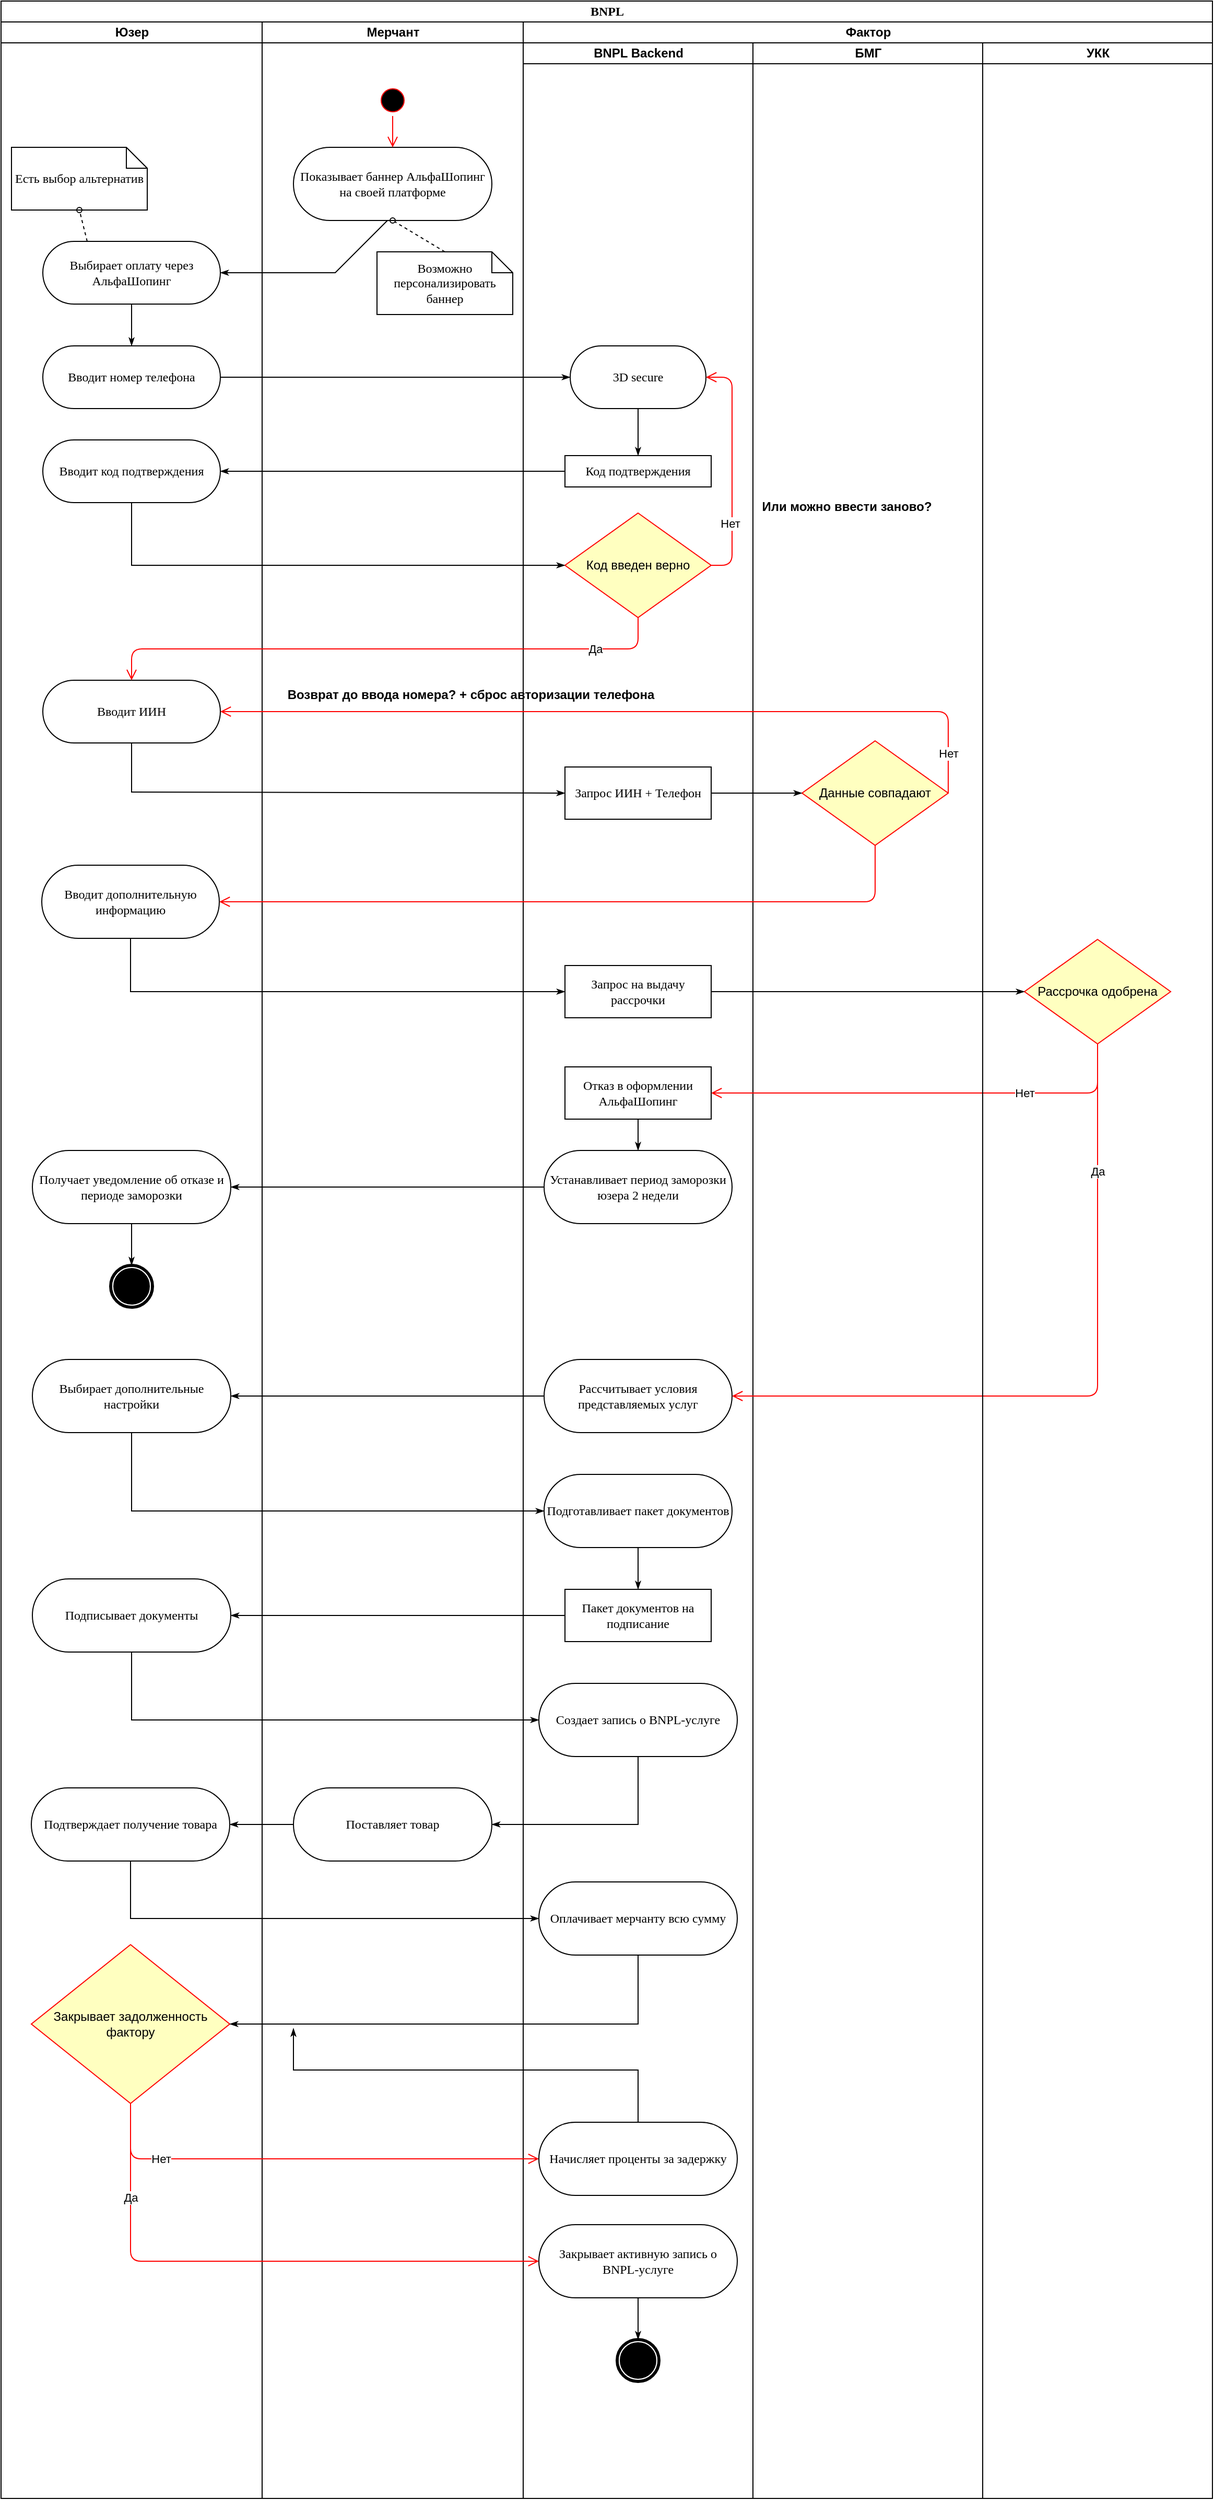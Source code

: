 <mxfile version="14.9.7" type="github">
  <diagram name="Page-1" id="0783ab3e-0a74-02c8-0abd-f7b4e66b4bec">
    <mxGraphModel dx="1504" dy="644" grid="1" gridSize="10" guides="1" tooltips="1" connect="1" arrows="1" fold="1" page="1" pageScale="1" pageWidth="850" pageHeight="1100" background="none" math="0" shadow="0">
      <root>
        <mxCell id="0" />
        <mxCell id="1" parent="0" />
        <mxCell id="1c1d494c118603dd-1" value="BNPL" style="swimlane;html=1;childLayout=stackLayout;startSize=20;rounded=0;shadow=0;comic=0;labelBackgroundColor=none;strokeWidth=1;fontFamily=Verdana;fontSize=12;align=center;" parent="1" vertex="1">
          <mxGeometry x="40" y="20" width="1160" height="2390" as="geometry" />
        </mxCell>
        <mxCell id="1c1d494c118603dd-2" value="Юзер" style="swimlane;html=1;startSize=20;" parent="1c1d494c118603dd-1" vertex="1">
          <mxGeometry y="20" width="250" height="2370" as="geometry" />
        </mxCell>
        <mxCell id="1c1d494c118603dd-6" value="Выбирает оплату через АльфаШопинг" style="rounded=1;whiteSpace=wrap;html=1;shadow=0;comic=0;labelBackgroundColor=none;strokeWidth=1;fontFamily=Verdana;fontSize=12;align=center;arcSize=50;" parent="1c1d494c118603dd-2" vertex="1">
          <mxGeometry x="40" y="210" width="170" height="60" as="geometry" />
        </mxCell>
        <mxCell id="Rx35QmX60fOlnL7CrSn4-102" value="Есть выбор альтернатив" style="shape=note;whiteSpace=wrap;html=1;rounded=0;shadow=0;comic=0;labelBackgroundColor=none;strokeWidth=1;fontFamily=Verdana;fontSize=12;align=center;size=20;" vertex="1" parent="1c1d494c118603dd-2">
          <mxGeometry x="10" y="120" width="130" height="60" as="geometry" />
        </mxCell>
        <mxCell id="Rx35QmX60fOlnL7CrSn4-103" style="edgeStyle=none;rounded=0;html=1;labelBackgroundColor=none;startArrow=none;startFill=0;startSize=5;endArrow=oval;endFill=0;endSize=5;jettySize=auto;orthogonalLoop=1;strokeWidth=1;fontFamily=Verdana;fontSize=12;dashed=1;entryX=0.5;entryY=1;entryDx=0;entryDy=0;exitX=0.25;exitY=0;exitDx=0;exitDy=0;entryPerimeter=0;" edge="1" parent="1c1d494c118603dd-2" source="1c1d494c118603dd-6" target="Rx35QmX60fOlnL7CrSn4-102">
          <mxGeometry relative="1" as="geometry">
            <mxPoint x="170" y="190" as="sourcePoint" />
            <mxPoint x="120" y="160" as="targetPoint" />
          </mxGeometry>
        </mxCell>
        <mxCell id="Rx35QmX60fOlnL7CrSn4-107" value="Вводит номер телефона" style="rounded=1;whiteSpace=wrap;html=1;shadow=0;comic=0;labelBackgroundColor=none;strokeWidth=1;fontFamily=Verdana;fontSize=12;align=center;arcSize=50;" vertex="1" parent="1c1d494c118603dd-2">
          <mxGeometry x="40" y="310" width="170" height="60" as="geometry" />
        </mxCell>
        <mxCell id="1c1d494c118603dd-34" style="edgeStyle=none;rounded=0;html=1;labelBackgroundColor=none;startArrow=none;startFill=0;startSize=5;endArrow=classicThin;endFill=1;endSize=5;jettySize=auto;orthogonalLoop=1;strokeWidth=1;fontFamily=Verdana;fontSize=12;entryX=0.5;entryY=0;entryDx=0;entryDy=0;" parent="1c1d494c118603dd-2" source="1c1d494c118603dd-6" target="Rx35QmX60fOlnL7CrSn4-107" edge="1">
          <mxGeometry relative="1" as="geometry">
            <mxPoint x="125" y="320" as="targetPoint" />
          </mxGeometry>
        </mxCell>
        <mxCell id="Rx35QmX60fOlnL7CrSn4-122" value="Вводит ИИН" style="rounded=1;whiteSpace=wrap;html=1;shadow=0;comic=0;labelBackgroundColor=none;strokeWidth=1;fontFamily=Verdana;fontSize=12;align=center;arcSize=50;" vertex="1" parent="1c1d494c118603dd-2">
          <mxGeometry x="40" y="630" width="170" height="60" as="geometry" />
        </mxCell>
        <mxCell id="Rx35QmX60fOlnL7CrSn4-126" value="Вводит код подтверждения" style="rounded=1;whiteSpace=wrap;html=1;shadow=0;comic=0;labelBackgroundColor=none;strokeWidth=1;fontFamily=Verdana;fontSize=12;align=center;arcSize=50;" vertex="1" parent="1c1d494c118603dd-2">
          <mxGeometry x="40" y="400" width="170" height="60" as="geometry" />
        </mxCell>
        <mxCell id="Rx35QmX60fOlnL7CrSn4-156" value="Вводит дополнительную информацию" style="rounded=1;whiteSpace=wrap;html=1;shadow=0;comic=0;labelBackgroundColor=none;strokeWidth=1;fontFamily=Verdana;fontSize=12;align=center;arcSize=50;" vertex="1" parent="1c1d494c118603dd-2">
          <mxGeometry x="39" y="807" width="170" height="70" as="geometry" />
        </mxCell>
        <mxCell id="Rx35QmX60fOlnL7CrSn4-167" value="Получает уведомление об отказе и периоде заморозки" style="rounded=1;whiteSpace=wrap;html=1;shadow=0;comic=0;labelBackgroundColor=none;strokeWidth=1;fontFamily=Verdana;fontSize=12;align=center;arcSize=50;" vertex="1" parent="1c1d494c118603dd-2">
          <mxGeometry x="30" y="1080" width="190" height="70" as="geometry" />
        </mxCell>
        <mxCell id="Rx35QmX60fOlnL7CrSn4-75" value="" style="shape=mxgraph.bpmn.shape;html=1;verticalLabelPosition=bottom;labelBackgroundColor=#ffffff;verticalAlign=top;perimeter=ellipsePerimeter;outline=end;symbol=terminate;rounded=0;shadow=0;comic=0;strokeWidth=1;fontFamily=Verdana;fontSize=12;align=center;" vertex="1" parent="1c1d494c118603dd-2">
          <mxGeometry x="105" y="1190" width="40" height="40" as="geometry" />
        </mxCell>
        <mxCell id="Rx35QmX60fOlnL7CrSn4-173" style="edgeStyle=none;rounded=0;html=1;labelBackgroundColor=none;startArrow=none;startFill=0;startSize=5;endArrow=classicThin;endFill=1;endSize=5;jettySize=auto;orthogonalLoop=1;strokeWidth=1;fontFamily=Verdana;fontSize=12;exitX=0.5;exitY=1;exitDx=0;exitDy=0;entryX=0.5;entryY=0;entryDx=0;entryDy=0;" edge="1" parent="1c1d494c118603dd-2" source="Rx35QmX60fOlnL7CrSn4-167" target="Rx35QmX60fOlnL7CrSn4-75">
          <mxGeometry relative="1" as="geometry">
            <mxPoint x="620" y="1060.0" as="sourcePoint" />
            <mxPoint x="620" y="1090.0" as="targetPoint" />
            <Array as="points" />
          </mxGeometry>
        </mxCell>
        <mxCell id="Rx35QmX60fOlnL7CrSn4-182" value="Подписывает документы" style="rounded=1;whiteSpace=wrap;html=1;shadow=0;comic=0;labelBackgroundColor=none;strokeWidth=1;fontFamily=Verdana;fontSize=12;align=center;arcSize=50;" vertex="1" parent="1c1d494c118603dd-2">
          <mxGeometry x="30" y="1490" width="190" height="70" as="geometry" />
        </mxCell>
        <mxCell id="Rx35QmX60fOlnL7CrSn4-187" value="Подтверждает получение товара" style="rounded=1;whiteSpace=wrap;html=1;shadow=0;comic=0;labelBackgroundColor=none;strokeWidth=1;fontFamily=Verdana;fontSize=12;align=center;arcSize=50;" vertex="1" parent="1c1d494c118603dd-2">
          <mxGeometry x="29" y="1690" width="190" height="70" as="geometry" />
        </mxCell>
        <mxCell id="Rx35QmX60fOlnL7CrSn4-196" value="Закрывает задолженность фактору" style="rhombus;whiteSpace=wrap;html=1;fillColor=#ffffc0;strokeColor=#ff0000;" vertex="1" parent="1c1d494c118603dd-2">
          <mxGeometry x="29" y="1840" width="190" height="152" as="geometry" />
        </mxCell>
        <mxCell id="1c1d494c118603dd-3" value="Мерчант" style="swimlane;html=1;startSize=20;" parent="1c1d494c118603dd-1" vertex="1">
          <mxGeometry x="250" y="20" width="250" height="2370" as="geometry" />
        </mxCell>
        <mxCell id="Rx35QmX60fOlnL7CrSn4-98" value="Показывает баннер АльфаШопинг на своей платформе" style="rounded=1;whiteSpace=wrap;html=1;shadow=0;comic=0;labelBackgroundColor=none;strokeWidth=1;fontFamily=Verdana;fontSize=12;align=center;arcSize=50;" vertex="1" parent="1c1d494c118603dd-3">
          <mxGeometry x="30" y="120" width="190" height="70" as="geometry" />
        </mxCell>
        <mxCell id="Rx35QmX60fOlnL7CrSn4-99" value="Возможно персонализировать баннер" style="shape=note;whiteSpace=wrap;html=1;rounded=0;shadow=0;comic=0;labelBackgroundColor=none;strokeWidth=1;fontFamily=Verdana;fontSize=12;align=center;size=20;" vertex="1" parent="1c1d494c118603dd-3">
          <mxGeometry x="110" y="220" width="130" height="60" as="geometry" />
        </mxCell>
        <mxCell id="Rx35QmX60fOlnL7CrSn4-100" style="edgeStyle=none;rounded=0;html=1;labelBackgroundColor=none;startArrow=none;startFill=0;startSize=5;endArrow=oval;endFill=0;endSize=5;jettySize=auto;orthogonalLoop=1;strokeWidth=1;fontFamily=Verdana;fontSize=12;dashed=1;entryX=0.5;entryY=1;entryDx=0;entryDy=0;exitX=0.5;exitY=0;exitDx=0;exitDy=0;exitPerimeter=0;" edge="1" parent="1c1d494c118603dd-3" source="Rx35QmX60fOlnL7CrSn4-99" target="Rx35QmX60fOlnL7CrSn4-98">
          <mxGeometry relative="1" as="geometry">
            <mxPoint x="-147.361" y="278" as="sourcePoint" />
            <mxPoint x="-121.528" y="260" as="targetPoint" />
          </mxGeometry>
        </mxCell>
        <mxCell id="Rx35QmX60fOlnL7CrSn4-138" value="" style="ellipse;html=1;shape=startState;fillColor=#000000;strokeColor=#ff0000;" vertex="1" parent="1c1d494c118603dd-3">
          <mxGeometry x="110" y="60" width="30" height="30" as="geometry" />
        </mxCell>
        <mxCell id="Rx35QmX60fOlnL7CrSn4-139" value="" style="edgeStyle=orthogonalEdgeStyle;html=1;verticalAlign=bottom;endArrow=open;endSize=8;strokeColor=#ff0000;entryX=0.5;entryY=0;entryDx=0;entryDy=0;" edge="1" source="Rx35QmX60fOlnL7CrSn4-138" parent="1c1d494c118603dd-3" target="Rx35QmX60fOlnL7CrSn4-98">
          <mxGeometry relative="1" as="geometry">
            <mxPoint x="175" y="120" as="targetPoint" />
          </mxGeometry>
        </mxCell>
        <mxCell id="Rx35QmX60fOlnL7CrSn4-186" value="Поставляет товар" style="rounded=1;whiteSpace=wrap;html=1;shadow=0;comic=0;labelBackgroundColor=none;strokeWidth=1;fontFamily=Verdana;fontSize=12;align=center;arcSize=50;" vertex="1" parent="1c1d494c118603dd-3">
          <mxGeometry x="30" y="1690" width="190" height="70" as="geometry" />
        </mxCell>
        <mxCell id="1c1d494c118603dd-4" value="Фактор" style="swimlane;html=1;startSize=20;" parent="1c1d494c118603dd-1" vertex="1">
          <mxGeometry x="500" y="20" width="660" height="2370" as="geometry" />
        </mxCell>
        <mxCell id="Rx35QmX60fOlnL7CrSn4-59" value="BNPL Backend" style="swimlane;html=1;startSize=20;" vertex="1" parent="1c1d494c118603dd-4">
          <mxGeometry y="20" width="220" height="2350" as="geometry" />
        </mxCell>
        <mxCell id="Rx35QmX60fOlnL7CrSn4-118" value="3D secure" style="rounded=1;whiteSpace=wrap;html=1;shadow=0;comic=0;labelBackgroundColor=none;strokeWidth=1;fontFamily=Verdana;fontSize=12;align=center;arcSize=50;" vertex="1" parent="Rx35QmX60fOlnL7CrSn4-59">
          <mxGeometry x="45" y="290" width="130" height="60" as="geometry" />
        </mxCell>
        <mxCell id="Rx35QmX60fOlnL7CrSn4-123" value="Код подтверждения" style="rounded=0;whiteSpace=wrap;html=1;shadow=0;comic=0;labelBackgroundColor=none;strokeWidth=1;fontFamily=Verdana;fontSize=12;align=center;arcSize=50;" vertex="1" parent="Rx35QmX60fOlnL7CrSn4-59">
          <mxGeometry x="40" y="395" width="140" height="30" as="geometry" />
        </mxCell>
        <mxCell id="Rx35QmX60fOlnL7CrSn4-124" style="edgeStyle=none;rounded=0;html=1;labelBackgroundColor=none;startArrow=none;startFill=0;startSize=5;endArrow=classicThin;endFill=1;endSize=5;jettySize=auto;orthogonalLoop=1;strokeWidth=1;fontFamily=Verdana;fontSize=12;entryX=0.5;entryY=0;entryDx=0;entryDy=0;exitX=0.5;exitY=1;exitDx=0;exitDy=0;" edge="1" parent="Rx35QmX60fOlnL7CrSn4-59" source="Rx35QmX60fOlnL7CrSn4-118" target="Rx35QmX60fOlnL7CrSn4-123">
          <mxGeometry relative="1" as="geometry">
            <mxPoint x="-365.0" y="260" as="sourcePoint" />
            <mxPoint x="-365.0" y="300" as="targetPoint" />
            <Array as="points" />
          </mxGeometry>
        </mxCell>
        <mxCell id="Rx35QmX60fOlnL7CrSn4-131" value="Запрос ИИН + Телефон" style="rounded=0;whiteSpace=wrap;html=1;shadow=0;comic=0;labelBackgroundColor=none;strokeWidth=1;fontFamily=Verdana;fontSize=12;align=center;arcSize=50;" vertex="1" parent="Rx35QmX60fOlnL7CrSn4-59">
          <mxGeometry x="40" y="693" width="140" height="50" as="geometry" />
        </mxCell>
        <mxCell id="Rx35QmX60fOlnL7CrSn4-141" value="Код введен верно" style="rhombus;whiteSpace=wrap;html=1;fillColor=#ffffc0;strokeColor=#ff0000;" vertex="1" parent="Rx35QmX60fOlnL7CrSn4-59">
          <mxGeometry x="40" y="450" width="140" height="100" as="geometry" />
        </mxCell>
        <mxCell id="Rx35QmX60fOlnL7CrSn4-142" value="" style="edgeStyle=orthogonalEdgeStyle;html=1;align=left;verticalAlign=bottom;endArrow=open;endSize=8;strokeColor=#ff0000;entryX=1;entryY=0.5;entryDx=0;entryDy=0;exitX=1;exitY=0.5;exitDx=0;exitDy=0;" edge="1" source="Rx35QmX60fOlnL7CrSn4-141" parent="Rx35QmX60fOlnL7CrSn4-59" target="Rx35QmX60fOlnL7CrSn4-118">
          <mxGeometry x="-0.556" y="30" relative="1" as="geometry">
            <mxPoint x="265" y="510" as="targetPoint" />
            <Array as="points">
              <mxPoint x="200" y="500" />
              <mxPoint x="200" y="320" />
            </Array>
            <mxPoint y="-1" as="offset" />
          </mxGeometry>
        </mxCell>
        <mxCell id="Rx35QmX60fOlnL7CrSn4-146" value="Нет" style="edgeLabel;html=1;align=center;verticalAlign=middle;resizable=0;points=[];" vertex="1" connectable="0" parent="Rx35QmX60fOlnL7CrSn4-142">
          <mxGeometry x="0.184" y="2" relative="1" as="geometry">
            <mxPoint y="73" as="offset" />
          </mxGeometry>
        </mxCell>
        <mxCell id="Rx35QmX60fOlnL7CrSn4-157" value="Запрос на выдачу рассрочки" style="rounded=0;whiteSpace=wrap;html=1;shadow=0;comic=0;labelBackgroundColor=none;strokeWidth=1;fontFamily=Verdana;fontSize=12;align=center;arcSize=50;" vertex="1" parent="Rx35QmX60fOlnL7CrSn4-59">
          <mxGeometry x="40" y="883" width="140" height="50" as="geometry" />
        </mxCell>
        <mxCell id="Rx35QmX60fOlnL7CrSn4-165" value="Отказ в оформлении АльфаШопинг" style="rounded=0;whiteSpace=wrap;html=1;shadow=0;comic=0;labelBackgroundColor=none;strokeWidth=1;fontFamily=Verdana;fontSize=12;align=center;arcSize=50;" vertex="1" parent="Rx35QmX60fOlnL7CrSn4-59">
          <mxGeometry x="40" y="980" width="140" height="50" as="geometry" />
        </mxCell>
        <mxCell id="Rx35QmX60fOlnL7CrSn4-169" value="Устанавливает период заморозки юзера 2 недели" style="rounded=1;whiteSpace=wrap;html=1;shadow=0;comic=0;labelBackgroundColor=none;strokeWidth=1;fontFamily=Verdana;fontSize=12;align=center;arcSize=50;" vertex="1" parent="Rx35QmX60fOlnL7CrSn4-59">
          <mxGeometry x="20" y="1060" width="180" height="70" as="geometry" />
        </mxCell>
        <mxCell id="Rx35QmX60fOlnL7CrSn4-168" style="edgeStyle=none;rounded=0;html=1;labelBackgroundColor=none;startArrow=none;startFill=0;startSize=5;endArrow=classicThin;endFill=1;endSize=5;jettySize=auto;orthogonalLoop=1;strokeWidth=1;fontFamily=Verdana;fontSize=12;exitX=0.5;exitY=1;exitDx=0;exitDy=0;entryX=0.5;entryY=0;entryDx=0;entryDy=0;" edge="1" parent="Rx35QmX60fOlnL7CrSn4-59" source="Rx35QmX60fOlnL7CrSn4-165" target="Rx35QmX60fOlnL7CrSn4-169">
          <mxGeometry relative="1" as="geometry">
            <mxPoint x="190" y="918" as="sourcePoint" />
            <mxPoint x="490" y="918" as="targetPoint" />
            <Array as="points" />
          </mxGeometry>
        </mxCell>
        <mxCell id="Rx35QmX60fOlnL7CrSn4-175" value="Выбирает дополнительные настройки" style="rounded=1;whiteSpace=wrap;html=1;shadow=0;comic=0;labelBackgroundColor=none;strokeWidth=1;fontFamily=Verdana;fontSize=12;align=center;arcSize=50;" vertex="1" parent="Rx35QmX60fOlnL7CrSn4-59">
          <mxGeometry x="-470" y="1260" width="190" height="70" as="geometry" />
        </mxCell>
        <mxCell id="Rx35QmX60fOlnL7CrSn4-176" value="Рассчитывает условия представляемых услуг" style="rounded=1;whiteSpace=wrap;html=1;shadow=0;comic=0;labelBackgroundColor=none;strokeWidth=1;fontFamily=Verdana;fontSize=12;align=center;arcSize=50;" vertex="1" parent="Rx35QmX60fOlnL7CrSn4-59">
          <mxGeometry x="20" y="1260" width="180" height="70" as="geometry" />
        </mxCell>
        <mxCell id="Rx35QmX60fOlnL7CrSn4-177" style="edgeStyle=none;rounded=0;html=1;labelBackgroundColor=none;startArrow=none;startFill=0;startSize=5;endArrow=classicThin;endFill=1;endSize=5;jettySize=auto;orthogonalLoop=1;strokeWidth=1;fontFamily=Verdana;fontSize=12;exitX=0;exitY=0.5;exitDx=0;exitDy=0;entryX=1;entryY=0.5;entryDx=0;entryDy=0;" edge="1" parent="Rx35QmX60fOlnL7CrSn4-59" source="Rx35QmX60fOlnL7CrSn4-176" target="Rx35QmX60fOlnL7CrSn4-175">
          <mxGeometry relative="1" as="geometry">
            <mxPoint x="80" y="1220.0" as="sourcePoint" />
            <mxPoint x="80" y="1250.0" as="targetPoint" />
            <Array as="points" />
          </mxGeometry>
        </mxCell>
        <mxCell id="Rx35QmX60fOlnL7CrSn4-178" value="Подготавливает пакет документов" style="rounded=1;whiteSpace=wrap;html=1;shadow=0;comic=0;labelBackgroundColor=none;strokeWidth=1;fontFamily=Verdana;fontSize=12;align=center;arcSize=50;" vertex="1" parent="Rx35QmX60fOlnL7CrSn4-59">
          <mxGeometry x="20" y="1370" width="180" height="70" as="geometry" />
        </mxCell>
        <mxCell id="Rx35QmX60fOlnL7CrSn4-179" style="edgeStyle=none;rounded=0;html=1;labelBackgroundColor=none;startArrow=none;startFill=0;startSize=5;endArrow=classicThin;endFill=1;endSize=5;jettySize=auto;orthogonalLoop=1;strokeWidth=1;fontFamily=Verdana;fontSize=12;exitX=0.5;exitY=1;exitDx=0;exitDy=0;entryX=0;entryY=0.5;entryDx=0;entryDy=0;" edge="1" parent="Rx35QmX60fOlnL7CrSn4-59" source="Rx35QmX60fOlnL7CrSn4-175" target="Rx35QmX60fOlnL7CrSn4-178">
          <mxGeometry relative="1" as="geometry">
            <mxPoint x="30" y="1305" as="sourcePoint" />
            <mxPoint x="-270.0" y="1305" as="targetPoint" />
            <Array as="points">
              <mxPoint x="-375" y="1405" />
            </Array>
          </mxGeometry>
        </mxCell>
        <mxCell id="Rx35QmX60fOlnL7CrSn4-180" value="Пакет документов на подписание" style="rounded=0;whiteSpace=wrap;html=1;shadow=0;comic=0;labelBackgroundColor=none;strokeWidth=1;fontFamily=Verdana;fontSize=12;align=center;arcSize=50;" vertex="1" parent="Rx35QmX60fOlnL7CrSn4-59">
          <mxGeometry x="40" y="1480" width="140" height="50" as="geometry" />
        </mxCell>
        <mxCell id="Rx35QmX60fOlnL7CrSn4-181" style="edgeStyle=none;rounded=0;html=1;labelBackgroundColor=none;startArrow=none;startFill=0;startSize=5;endArrow=classicThin;endFill=1;endSize=5;jettySize=auto;orthogonalLoop=1;strokeWidth=1;fontFamily=Verdana;fontSize=12;exitX=0.5;exitY=1;exitDx=0;exitDy=0;entryX=0.5;entryY=0;entryDx=0;entryDy=0;" edge="1" parent="Rx35QmX60fOlnL7CrSn4-59" source="Rx35QmX60fOlnL7CrSn4-178" target="Rx35QmX60fOlnL7CrSn4-180">
          <mxGeometry relative="1" as="geometry">
            <mxPoint x="-365.0" y="1340" as="sourcePoint" />
            <mxPoint x="30" y="1415" as="targetPoint" />
            <Array as="points" />
          </mxGeometry>
        </mxCell>
        <mxCell id="Rx35QmX60fOlnL7CrSn4-184" value="Создает запись о BNPL-услуге" style="rounded=1;whiteSpace=wrap;html=1;shadow=0;comic=0;labelBackgroundColor=none;strokeWidth=1;fontFamily=Verdana;fontSize=12;align=center;arcSize=50;" vertex="1" parent="Rx35QmX60fOlnL7CrSn4-59">
          <mxGeometry x="15" y="1570" width="190" height="70" as="geometry" />
        </mxCell>
        <mxCell id="Rx35QmX60fOlnL7CrSn4-190" value="Оплачивает мерчанту всю сумму" style="rounded=1;whiteSpace=wrap;html=1;shadow=0;comic=0;labelBackgroundColor=none;strokeWidth=1;fontFamily=Verdana;fontSize=12;align=center;arcSize=50;" vertex="1" parent="Rx35QmX60fOlnL7CrSn4-59">
          <mxGeometry x="15" y="1760" width="190" height="70" as="geometry" />
        </mxCell>
        <mxCell id="Rx35QmX60fOlnL7CrSn4-193" value="Начисляет проценты за задержку" style="rounded=1;whiteSpace=wrap;html=1;shadow=0;comic=0;labelBackgroundColor=none;strokeWidth=1;fontFamily=Verdana;fontSize=12;align=center;arcSize=50;" vertex="1" parent="Rx35QmX60fOlnL7CrSn4-59">
          <mxGeometry x="15" y="1990" width="190" height="70" as="geometry" />
        </mxCell>
        <mxCell id="Rx35QmX60fOlnL7CrSn4-200" value="Закрывает активную запись о BNPL-услуге" style="rounded=1;whiteSpace=wrap;html=1;shadow=0;comic=0;labelBackgroundColor=none;strokeWidth=1;fontFamily=Verdana;fontSize=12;align=center;arcSize=50;" vertex="1" parent="Rx35QmX60fOlnL7CrSn4-59">
          <mxGeometry x="15" y="2088" width="190" height="70" as="geometry" />
        </mxCell>
        <mxCell id="Rx35QmX60fOlnL7CrSn4-205" value="" style="shape=mxgraph.bpmn.shape;html=1;verticalLabelPosition=bottom;labelBackgroundColor=#ffffff;verticalAlign=top;perimeter=ellipsePerimeter;outline=end;symbol=terminate;rounded=0;shadow=0;comic=0;strokeWidth=1;fontFamily=Verdana;fontSize=12;align=center;" vertex="1" parent="Rx35QmX60fOlnL7CrSn4-59">
          <mxGeometry x="90" y="2198" width="40" height="40" as="geometry" />
        </mxCell>
        <mxCell id="Rx35QmX60fOlnL7CrSn4-206" style="edgeStyle=none;rounded=0;html=1;labelBackgroundColor=none;startArrow=none;startFill=0;startSize=5;endArrow=classicThin;endFill=1;endSize=5;jettySize=auto;orthogonalLoop=1;strokeWidth=1;fontFamily=Verdana;fontSize=12;exitX=0.5;exitY=1;exitDx=0;exitDy=0;entryX=0.5;entryY=0;entryDx=0;entryDy=0;" edge="1" parent="Rx35QmX60fOlnL7CrSn4-59" target="Rx35QmX60fOlnL7CrSn4-205">
          <mxGeometry relative="1" as="geometry">
            <mxPoint x="110.0" y="2158" as="sourcePoint" />
            <mxPoint x="565" y="2058" as="targetPoint" />
            <Array as="points" />
          </mxGeometry>
        </mxCell>
        <mxCell id="Rx35QmX60fOlnL7CrSn4-87" value="БМГ" style="swimlane;html=1;startSize=20;" vertex="1" parent="1c1d494c118603dd-4">
          <mxGeometry x="220" y="20" width="220" height="2350" as="geometry" />
        </mxCell>
        <mxCell id="Rx35QmX60fOlnL7CrSn4-150" value="Данные совпадают" style="rhombus;whiteSpace=wrap;html=1;fillColor=#ffffc0;strokeColor=#ff0000;" vertex="1" parent="Rx35QmX60fOlnL7CrSn4-87">
          <mxGeometry x="47" y="668" width="140" height="100" as="geometry" />
        </mxCell>
        <mxCell id="Rx35QmX60fOlnL7CrSn4-149" style="edgeStyle=none;rounded=0;html=1;labelBackgroundColor=none;startArrow=none;startFill=0;startSize=5;endArrow=classicThin;endFill=1;endSize=5;jettySize=auto;orthogonalLoop=1;strokeWidth=1;fontFamily=Verdana;fontSize=12;exitX=1;exitY=0.5;exitDx=0;exitDy=0;entryX=0;entryY=0.5;entryDx=0;entryDy=0;" edge="1" parent="1c1d494c118603dd-4" source="Rx35QmX60fOlnL7CrSn4-131" target="Rx35QmX60fOlnL7CrSn4-150">
          <mxGeometry relative="1" as="geometry">
            <mxPoint x="-365.0" y="650.0" as="sourcePoint" />
            <mxPoint x="290" y="710" as="targetPoint" />
            <Array as="points" />
          </mxGeometry>
        </mxCell>
        <mxCell id="Rx35QmX60fOlnL7CrSn4-159" value="Рассрочка одобрена" style="rhombus;whiteSpace=wrap;html=1;fillColor=#ffffc0;strokeColor=#ff0000;" vertex="1" parent="1c1d494c118603dd-4">
          <mxGeometry x="480" y="878" width="140" height="100" as="geometry" />
        </mxCell>
        <mxCell id="Rx35QmX60fOlnL7CrSn4-160" value="" style="edgeStyle=orthogonalEdgeStyle;html=1;align=left;verticalAlign=bottom;endArrow=open;endSize=8;strokeColor=#ff0000;exitX=0.5;exitY=1;exitDx=0;exitDy=0;entryX=1;entryY=0.5;entryDx=0;entryDy=0;" edge="1" parent="1c1d494c118603dd-4" source="Rx35QmX60fOlnL7CrSn4-159" target="Rx35QmX60fOlnL7CrSn4-165">
          <mxGeometry x="-0.556" y="30" relative="1" as="geometry">
            <mxPoint x="290" y="1000" as="targetPoint" />
            <Array as="points">
              <mxPoint x="550" y="1025" />
            </Array>
            <mxPoint y="-1" as="offset" />
            <mxPoint x="518" y="810" as="sourcePoint" />
          </mxGeometry>
        </mxCell>
        <mxCell id="Rx35QmX60fOlnL7CrSn4-161" value="Нет" style="edgeLabel;html=1;align=center;verticalAlign=middle;resizable=0;points=[];" vertex="1" connectable="0" parent="Rx35QmX60fOlnL7CrSn4-160">
          <mxGeometry x="-0.738" relative="1" as="geometry">
            <mxPoint x="-63" as="offset" />
          </mxGeometry>
        </mxCell>
        <mxCell id="Rx35QmX60fOlnL7CrSn4-162" value="" style="edgeStyle=orthogonalEdgeStyle;html=1;align=left;verticalAlign=top;endArrow=open;endSize=8;strokeColor=#ff0000;entryX=1;entryY=0.5;entryDx=0;entryDy=0;" edge="1" parent="1c1d494c118603dd-4" target="Rx35QmX60fOlnL7CrSn4-176">
          <mxGeometry x="0.274" y="45" relative="1" as="geometry">
            <mxPoint x="-190" y="1220" as="targetPoint" />
            <Array as="points">
              <mxPoint x="550" y="1315" />
            </Array>
            <mxPoint as="offset" />
            <mxPoint x="550" y="980" as="sourcePoint" />
          </mxGeometry>
        </mxCell>
        <mxCell id="Rx35QmX60fOlnL7CrSn4-163" value="Да" style="edgeLabel;html=1;align=center;verticalAlign=middle;resizable=0;points=[];" vertex="1" connectable="0" parent="Rx35QmX60fOlnL7CrSn4-162">
          <mxGeometry x="-0.148" y="3" relative="1" as="geometry">
            <mxPoint x="-3" y="-172" as="offset" />
          </mxGeometry>
        </mxCell>
        <mxCell id="Rx35QmX60fOlnL7CrSn4-164" style="edgeStyle=none;rounded=0;html=1;labelBackgroundColor=none;startArrow=none;startFill=0;startSize=5;endArrow=classicThin;endFill=1;endSize=5;jettySize=auto;orthogonalLoop=1;strokeWidth=1;fontFamily=Verdana;fontSize=12;exitX=1;exitY=0.5;exitDx=0;exitDy=0;" edge="1" parent="1c1d494c118603dd-4" source="Rx35QmX60fOlnL7CrSn4-157" target="Rx35QmX60fOlnL7CrSn4-159">
          <mxGeometry relative="1" as="geometry">
            <mxPoint x="-366" y="887" as="sourcePoint" />
            <mxPoint x="490" y="900" as="targetPoint" />
            <Array as="points" />
          </mxGeometry>
        </mxCell>
        <mxCell id="Rx35QmX60fOlnL7CrSn4-119" style="edgeStyle=none;rounded=0;html=1;labelBackgroundColor=none;startArrow=none;startFill=0;startSize=5;endArrow=classicThin;endFill=1;endSize=5;jettySize=auto;orthogonalLoop=1;strokeWidth=1;fontFamily=Verdana;fontSize=12;entryX=0;entryY=0.5;entryDx=0;entryDy=0;exitX=1;exitY=0.5;exitDx=0;exitDy=0;" edge="1" parent="1c1d494c118603dd-1" source="Rx35QmX60fOlnL7CrSn4-107" target="Rx35QmX60fOlnL7CrSn4-118">
          <mxGeometry relative="1" as="geometry">
            <mxPoint x="135.0" y="300" as="sourcePoint" />
            <mxPoint x="135.0" y="340" as="targetPoint" />
          </mxGeometry>
        </mxCell>
        <mxCell id="Rx35QmX60fOlnL7CrSn4-125" style="edgeStyle=none;rounded=0;html=1;labelBackgroundColor=none;startArrow=none;startFill=0;startSize=5;endArrow=classicThin;endFill=1;endSize=5;jettySize=auto;orthogonalLoop=1;strokeWidth=1;fontFamily=Verdana;fontSize=12;exitX=0;exitY=0.5;exitDx=0;exitDy=0;entryX=1;entryY=0.5;entryDx=0;entryDy=0;" edge="1" parent="1c1d494c118603dd-1" source="Rx35QmX60fOlnL7CrSn4-123" target="Rx35QmX60fOlnL7CrSn4-126">
          <mxGeometry relative="1" as="geometry">
            <mxPoint x="620" y="400" as="sourcePoint" />
            <mxPoint x="200" y="435" as="targetPoint" />
            <Array as="points" />
          </mxGeometry>
        </mxCell>
        <mxCell id="Rx35QmX60fOlnL7CrSn4-130" style="edgeStyle=none;rounded=0;html=1;labelBackgroundColor=none;startArrow=none;startFill=0;startSize=5;endArrow=classicThin;endFill=1;endSize=5;jettySize=auto;orthogonalLoop=1;strokeWidth=1;fontFamily=Verdana;fontSize=12;exitX=0.5;exitY=1;exitDx=0;exitDy=0;entryX=0;entryY=0.5;entryDx=0;entryDy=0;" edge="1" parent="1c1d494c118603dd-1" source="Rx35QmX60fOlnL7CrSn4-122" target="Rx35QmX60fOlnL7CrSn4-131">
          <mxGeometry relative="1" as="geometry">
            <mxPoint x="220.0" y="370" as="sourcePoint" />
            <mxPoint x="530" y="560" as="targetPoint" />
            <Array as="points">
              <mxPoint x="125" y="757" />
            </Array>
          </mxGeometry>
        </mxCell>
        <mxCell id="Rx35QmX60fOlnL7CrSn4-129" style="edgeStyle=none;rounded=0;html=1;labelBackgroundColor=none;startArrow=none;startFill=0;startSize=5;endArrow=classicThin;endFill=1;endSize=5;jettySize=auto;orthogonalLoop=1;strokeWidth=1;fontFamily=Verdana;fontSize=12;exitX=0.5;exitY=1;exitDx=0;exitDy=0;entryX=0;entryY=0.5;entryDx=0;entryDy=0;" edge="1" parent="1c1d494c118603dd-1" source="Rx35QmX60fOlnL7CrSn4-126" target="Rx35QmX60fOlnL7CrSn4-141">
          <mxGeometry relative="1" as="geometry">
            <mxPoint x="135.0" y="300" as="sourcePoint" />
            <mxPoint x="460" y="540" as="targetPoint" />
            <Array as="points">
              <mxPoint x="125" y="540" />
            </Array>
          </mxGeometry>
        </mxCell>
        <mxCell id="Rx35QmX60fOlnL7CrSn4-143" value="" style="edgeStyle=orthogonalEdgeStyle;html=1;align=left;verticalAlign=top;endArrow=open;endSize=8;strokeColor=#ff0000;entryX=0.5;entryY=0;entryDx=0;entryDy=0;" edge="1" source="Rx35QmX60fOlnL7CrSn4-141" parent="1c1d494c118603dd-1" target="Rx35QmX60fOlnL7CrSn4-122">
          <mxGeometry x="0.274" y="45" relative="1" as="geometry">
            <mxPoint x="550" y="650" as="targetPoint" />
            <Array as="points">
              <mxPoint x="610" y="620" />
              <mxPoint x="125" y="620" />
            </Array>
            <mxPoint as="offset" />
          </mxGeometry>
        </mxCell>
        <mxCell id="Rx35QmX60fOlnL7CrSn4-147" value="Да" style="edgeLabel;html=1;align=center;verticalAlign=middle;resizable=0;points=[];" vertex="1" connectable="0" parent="Rx35QmX60fOlnL7CrSn4-143">
          <mxGeometry x="-0.148" y="3" relative="1" as="geometry">
            <mxPoint x="161" y="-3" as="offset" />
          </mxGeometry>
        </mxCell>
        <mxCell id="Rx35QmX60fOlnL7CrSn4-151" value="" style="edgeStyle=orthogonalEdgeStyle;html=1;align=left;verticalAlign=bottom;endArrow=open;endSize=8;strokeColor=#ff0000;exitX=1;exitY=0.5;exitDx=0;exitDy=0;entryX=1;entryY=0.5;entryDx=0;entryDy=0;" edge="1" parent="1c1d494c118603dd-1" source="Rx35QmX60fOlnL7CrSn4-150" target="Rx35QmX60fOlnL7CrSn4-122">
          <mxGeometry x="-0.556" y="30" relative="1" as="geometry">
            <mxPoint x="310" y="650" as="targetPoint" />
            <Array as="points">
              <mxPoint x="907" y="680" />
            </Array>
            <mxPoint y="-1" as="offset" />
            <mxPoint x="837" y="660" as="sourcePoint" />
          </mxGeometry>
        </mxCell>
        <mxCell id="Rx35QmX60fOlnL7CrSn4-155" value="Нет" style="edgeLabel;html=1;align=center;verticalAlign=middle;resizable=0;points=[];" vertex="1" connectable="0" parent="Rx35QmX60fOlnL7CrSn4-151">
          <mxGeometry x="-0.738" relative="1" as="geometry">
            <mxPoint x="23" y="40" as="offset" />
          </mxGeometry>
        </mxCell>
        <mxCell id="Rx35QmX60fOlnL7CrSn4-153" value="" style="edgeStyle=orthogonalEdgeStyle;html=1;align=left;verticalAlign=top;endArrow=open;endSize=8;strokeColor=#ff0000;entryX=1;entryY=0.5;entryDx=0;entryDy=0;" edge="1" parent="1c1d494c118603dd-1" source="Rx35QmX60fOlnL7CrSn4-150" target="Rx35QmX60fOlnL7CrSn4-156">
          <mxGeometry x="0.274" y="45" relative="1" as="geometry">
            <mxPoint x="437.0" y="847.0" as="targetPoint" />
            <Array as="points">
              <mxPoint x="837" y="862" />
            </Array>
            <mxPoint as="offset" />
          </mxGeometry>
        </mxCell>
        <mxCell id="Rx35QmX60fOlnL7CrSn4-158" style="edgeStyle=none;rounded=0;html=1;labelBackgroundColor=none;startArrow=none;startFill=0;startSize=5;endArrow=classicThin;endFill=1;endSize=5;jettySize=auto;orthogonalLoop=1;strokeWidth=1;fontFamily=Verdana;fontSize=12;exitX=0.5;exitY=1;exitDx=0;exitDy=0;entryX=0;entryY=0.5;entryDx=0;entryDy=0;" edge="1" parent="1c1d494c118603dd-1" target="Rx35QmX60fOlnL7CrSn4-157" source="Rx35QmX60fOlnL7CrSn4-156">
          <mxGeometry relative="1" as="geometry">
            <mxPoint x="120.0" y="900.0" as="sourcePoint" />
            <mxPoint x="485" y="730" as="targetPoint" />
            <Array as="points">
              <mxPoint x="124" y="948" />
            </Array>
          </mxGeometry>
        </mxCell>
        <mxCell id="Rx35QmX60fOlnL7CrSn4-172" style="edgeStyle=none;rounded=0;html=1;labelBackgroundColor=none;startArrow=none;startFill=0;startSize=5;endArrow=classicThin;endFill=1;endSize=5;jettySize=auto;orthogonalLoop=1;strokeWidth=1;fontFamily=Verdana;fontSize=12;exitX=0;exitY=0.5;exitDx=0;exitDy=0;entryX=1;entryY=0.5;entryDx=0;entryDy=0;" edge="1" parent="1c1d494c118603dd-1" source="Rx35QmX60fOlnL7CrSn4-169" target="Rx35QmX60fOlnL7CrSn4-167">
          <mxGeometry relative="1" as="geometry">
            <mxPoint x="620" y="1080.0" as="sourcePoint" />
            <mxPoint x="620" y="1110.0" as="targetPoint" />
            <Array as="points" />
          </mxGeometry>
        </mxCell>
        <mxCell id="Rx35QmX60fOlnL7CrSn4-183" style="edgeStyle=none;rounded=0;html=1;labelBackgroundColor=none;startArrow=none;startFill=0;startSize=5;endArrow=classicThin;endFill=1;endSize=5;jettySize=auto;orthogonalLoop=1;strokeWidth=1;fontFamily=Verdana;fontSize=12;exitX=0;exitY=0.5;exitDx=0;exitDy=0;entryX=1;entryY=0.5;entryDx=0;entryDy=0;" edge="1" parent="1c1d494c118603dd-1" source="Rx35QmX60fOlnL7CrSn4-180" target="Rx35QmX60fOlnL7CrSn4-182">
          <mxGeometry relative="1" as="geometry">
            <mxPoint x="530" y="1345" as="sourcePoint" />
            <mxPoint x="230.0" y="1345" as="targetPoint" />
            <Array as="points" />
          </mxGeometry>
        </mxCell>
        <mxCell id="Rx35QmX60fOlnL7CrSn4-185" style="edgeStyle=none;rounded=0;html=1;labelBackgroundColor=none;startArrow=none;startFill=0;startSize=5;endArrow=classicThin;endFill=1;endSize=5;jettySize=auto;orthogonalLoop=1;strokeWidth=1;fontFamily=Verdana;fontSize=12;exitX=0.5;exitY=1;exitDx=0;exitDy=0;entryX=0;entryY=0.5;entryDx=0;entryDy=0;" edge="1" parent="1c1d494c118603dd-1" source="Rx35QmX60fOlnL7CrSn4-182" target="Rx35QmX60fOlnL7CrSn4-184">
          <mxGeometry relative="1" as="geometry">
            <mxPoint x="135.0" y="1380" as="sourcePoint" />
            <mxPoint x="530" y="1455" as="targetPoint" />
            <Array as="points">
              <mxPoint x="125" y="1645" />
            </Array>
          </mxGeometry>
        </mxCell>
        <mxCell id="Rx35QmX60fOlnL7CrSn4-188" style="edgeStyle=none;rounded=0;html=1;labelBackgroundColor=none;startArrow=none;startFill=0;startSize=5;endArrow=classicThin;endFill=1;endSize=5;jettySize=auto;orthogonalLoop=1;strokeWidth=1;fontFamily=Verdana;fontSize=12;exitX=0.5;exitY=1;exitDx=0;exitDy=0;entryX=1;entryY=0.5;entryDx=0;entryDy=0;" edge="1" parent="1c1d494c118603dd-1" source="Rx35QmX60fOlnL7CrSn4-184" target="Rx35QmX60fOlnL7CrSn4-186">
          <mxGeometry relative="1" as="geometry">
            <mxPoint x="620" y="1850" as="sourcePoint" />
            <mxPoint x="300.0" y="1850" as="targetPoint" />
            <Array as="points">
              <mxPoint x="610" y="1745" />
            </Array>
          </mxGeometry>
        </mxCell>
        <mxCell id="Rx35QmX60fOlnL7CrSn4-189" style="edgeStyle=none;rounded=0;html=1;labelBackgroundColor=none;startArrow=none;startFill=0;startSize=5;endArrow=classicThin;endFill=1;endSize=5;jettySize=auto;orthogonalLoop=1;strokeWidth=1;fontFamily=Verdana;fontSize=12;exitX=0;exitY=0.5;exitDx=0;exitDy=0;entryX=1;entryY=0.5;entryDx=0;entryDy=0;" edge="1" parent="1c1d494c118603dd-1" source="Rx35QmX60fOlnL7CrSn4-186" target="Rx35QmX60fOlnL7CrSn4-187">
          <mxGeometry relative="1" as="geometry">
            <mxPoint x="620" y="1690" as="sourcePoint" />
            <mxPoint x="480" y="1775.0" as="targetPoint" />
            <Array as="points" />
          </mxGeometry>
        </mxCell>
        <mxCell id="Rx35QmX60fOlnL7CrSn4-191" style="edgeStyle=none;rounded=0;html=1;labelBackgroundColor=none;startArrow=none;startFill=0;startSize=5;endArrow=classicThin;endFill=1;endSize=5;jettySize=auto;orthogonalLoop=1;strokeWidth=1;fontFamily=Verdana;fontSize=12;exitX=0.5;exitY=1;exitDx=0;exitDy=0;entryX=0;entryY=0.5;entryDx=0;entryDy=0;" edge="1" parent="1c1d494c118603dd-1" source="Rx35QmX60fOlnL7CrSn4-187" target="Rx35QmX60fOlnL7CrSn4-190">
          <mxGeometry relative="1" as="geometry">
            <mxPoint x="135.0" y="1590" as="sourcePoint" />
            <mxPoint x="525" y="1655" as="targetPoint" />
            <Array as="points">
              <mxPoint x="124" y="1835" />
            </Array>
          </mxGeometry>
        </mxCell>
        <mxCell id="Rx35QmX60fOlnL7CrSn4-194" style="edgeStyle=none;rounded=0;html=1;labelBackgroundColor=none;startArrow=none;startFill=0;startSize=5;endArrow=classicThin;endFill=1;endSize=5;jettySize=auto;orthogonalLoop=1;strokeWidth=1;fontFamily=Verdana;fontSize=12;exitX=0.5;exitY=1;exitDx=0;exitDy=0;entryX=1;entryY=0.5;entryDx=0;entryDy=0;" edge="1" parent="1c1d494c118603dd-1" source="Rx35QmX60fOlnL7CrSn4-190" target="Rx35QmX60fOlnL7CrSn4-196">
          <mxGeometry relative="1" as="geometry">
            <mxPoint x="290" y="1755" as="sourcePoint" />
            <mxPoint x="219" y="1940" as="targetPoint" />
            <Array as="points">
              <mxPoint x="610" y="1936" />
            </Array>
          </mxGeometry>
        </mxCell>
        <mxCell id="Rx35QmX60fOlnL7CrSn4-197" value="" style="edgeStyle=orthogonalEdgeStyle;html=1;align=left;verticalAlign=bottom;endArrow=open;endSize=8;strokeColor=#ff0000;exitX=0.5;exitY=1;exitDx=0;exitDy=0;entryX=0;entryY=0.5;entryDx=0;entryDy=0;" edge="1" parent="1c1d494c118603dd-1" source="Rx35QmX60fOlnL7CrSn4-196" target="Rx35QmX60fOlnL7CrSn4-193">
          <mxGeometry x="-0.556" y="30" relative="1" as="geometry">
            <mxPoint x="410" y="2000" as="targetPoint" />
            <Array as="points">
              <mxPoint x="124" y="2065" />
            </Array>
            <mxPoint y="-1" as="offset" />
            <mxPoint x="88" y="1960" as="sourcePoint" />
          </mxGeometry>
        </mxCell>
        <mxCell id="Rx35QmX60fOlnL7CrSn4-201" value="Нет" style="edgeLabel;html=1;align=center;verticalAlign=middle;resizable=0;points=[];" vertex="1" connectable="0" parent="Rx35QmX60fOlnL7CrSn4-197">
          <mxGeometry x="-0.363" relative="1" as="geometry">
            <mxPoint x="-60" as="offset" />
          </mxGeometry>
        </mxCell>
        <mxCell id="Rx35QmX60fOlnL7CrSn4-199" value="" style="edgeStyle=orthogonalEdgeStyle;html=1;align=left;verticalAlign=top;endArrow=open;endSize=8;strokeColor=#ff0000;exitX=0.5;exitY=1;exitDx=0;exitDy=0;entryX=0;entryY=0.5;entryDx=0;entryDy=0;" edge="1" parent="1c1d494c118603dd-1" source="Rx35QmX60fOlnL7CrSn4-196" target="Rx35QmX60fOlnL7CrSn4-200">
          <mxGeometry x="0.274" y="45" relative="1" as="geometry">
            <mxPoint x="450" y="2100" as="targetPoint" />
            <Array as="points">
              <mxPoint x="124" y="2163" />
            </Array>
            <mxPoint as="offset" />
          </mxGeometry>
        </mxCell>
        <mxCell id="Rx35QmX60fOlnL7CrSn4-203" value="Да" style="edgeLabel;html=1;align=center;verticalAlign=middle;resizable=0;points=[];" vertex="1" connectable="0" parent="Rx35QmX60fOlnL7CrSn4-199">
          <mxGeometry x="-0.728" relative="1" as="geometry">
            <mxPoint y="16" as="offset" />
          </mxGeometry>
        </mxCell>
        <mxCell id="Rx35QmX60fOlnL7CrSn4-92" value="УКК" style="swimlane;html=1;startSize=20;" vertex="1" parent="1">
          <mxGeometry x="980" y="60" width="220" height="2350" as="geometry" />
        </mxCell>
        <mxCell id="Rx35QmX60fOlnL7CrSn4-104" style="edgeStyle=none;rounded=0;html=1;labelBackgroundColor=none;startArrow=none;startFill=0;startSize=5;endArrow=classicThin;endFill=1;endSize=5;jettySize=auto;orthogonalLoop=1;strokeWidth=1;fontFamily=Verdana;fontSize=12;entryX=1;entryY=0.5;entryDx=0;entryDy=0;" edge="1" parent="1" target="1c1d494c118603dd-6">
          <mxGeometry relative="1" as="geometry">
            <mxPoint x="410" y="230" as="sourcePoint" />
            <mxPoint x="202.805" y="480" as="targetPoint" />
            <Array as="points">
              <mxPoint x="360" y="280" />
            </Array>
          </mxGeometry>
        </mxCell>
        <mxCell id="Rx35QmX60fOlnL7CrSn4-148" value="Или можно ввести заново?" style="text;align=center;fontStyle=1;verticalAlign=middle;spacingLeft=3;spacingRight=3;strokeColor=none;rotatable=0;points=[[0,0.5],[1,0.5]];portConstraint=eastwest;" vertex="1" parent="1">
          <mxGeometry x="810" y="490" width="80" height="26" as="geometry" />
        </mxCell>
        <mxCell id="Rx35QmX60fOlnL7CrSn4-174" value="Возврат до ввода номера? + сброс авторизации телефона" style="text;align=center;fontStyle=1;verticalAlign=middle;spacingLeft=3;spacingRight=3;strokeColor=none;rotatable=0;points=[[0,0.5],[1,0.5]];portConstraint=eastwest;" vertex="1" parent="1">
          <mxGeometry x="450" y="670" width="80" height="26" as="geometry" />
        </mxCell>
        <mxCell id="Rx35QmX60fOlnL7CrSn4-204" style="edgeStyle=none;rounded=0;html=1;labelBackgroundColor=none;startArrow=none;startFill=0;startSize=5;endArrow=classicThin;endFill=1;endSize=5;jettySize=auto;orthogonalLoop=1;strokeWidth=1;fontFamily=Verdana;fontSize=12;exitX=0.5;exitY=0;exitDx=0;exitDy=0;" edge="1" parent="1" source="Rx35QmX60fOlnL7CrSn4-193">
          <mxGeometry relative="1" as="geometry">
            <mxPoint x="665" y="1900" as="sourcePoint" />
            <mxPoint x="320" y="1960" as="targetPoint" />
            <Array as="points">
              <mxPoint x="650" y="2000" />
              <mxPoint x="320" y="2000" />
            </Array>
          </mxGeometry>
        </mxCell>
      </root>
    </mxGraphModel>
  </diagram>
</mxfile>

